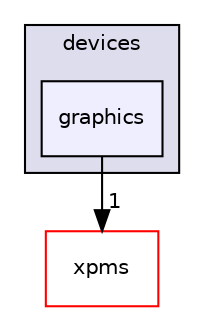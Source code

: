 digraph "src/devices/graphics" {
  compound=true
  node [ fontsize="10", fontname="Helvetica"];
  edge [ labelfontsize="10", labelfontname="Helvetica"];
  subgraph clusterdir_6fac9273c1f4413d2ee63ba6cd0b0eb2 {
    graph [ bgcolor="#ddddee", pencolor="black", label="devices" fontname="Helvetica", fontsize="10", URL="dir_6fac9273c1f4413d2ee63ba6cd0b0eb2.html"]
  dir_c5a9e8daeda247e4e65f90af631991f9 [shape=box, label="graphics", style="filled", fillcolor="#eeeeff", pencolor="black", URL="dir_c5a9e8daeda247e4e65f90af631991f9.html"];
  }
  dir_4768879b15733c4f0f88b1ecd58b4754 [shape=box label="xpms" fillcolor="white" style="filled" color="red" URL="dir_4768879b15733c4f0f88b1ecd58b4754.html"];
  dir_c5a9e8daeda247e4e65f90af631991f9->dir_4768879b15733c4f0f88b1ecd58b4754 [headlabel="1", labeldistance=1.5 headhref="dir_000002_000007.html"];
}

